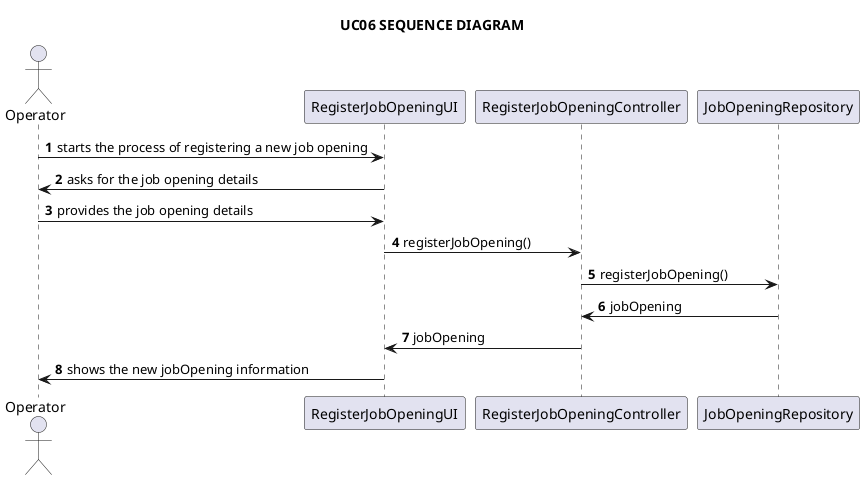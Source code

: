 @startuml

title UC06 SEQUENCE DIAGRAM

autonumber

actor Operator as o
participant RegisterJobOpeningUI as ui
participant RegisterJobOpeningController as c
participant JobOpeningRepository as repo

o -> ui: starts the process of registering a new job opening

ui -> o: asks for the job opening details

o -> ui: provides the job opening details



ui -> c: registerJobOpening()

c -> repo: registerJobOpening()

repo -> c: jobOpening

c -> ui: jobOpening

ui -> o: shows the new jobOpening information

@enduml